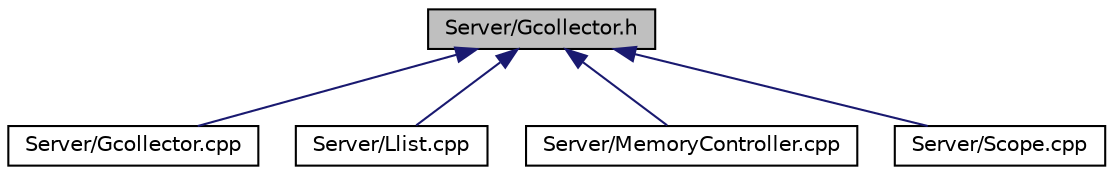 digraph "Server/Gcollector.h"
{
 // INTERACTIVE_SVG=YES
 // LATEX_PDF_SIZE
  edge [fontname="Helvetica",fontsize="10",labelfontname="Helvetica",labelfontsize="10"];
  node [fontname="Helvetica",fontsize="10",shape=record];
  Node1 [label="Server/Gcollector.h",height=0.2,width=0.4,color="black", fillcolor="grey75", style="filled", fontcolor="black",tooltip=" "];
  Node1 -> Node2 [dir="back",color="midnightblue",fontsize="10",style="solid",fontname="Helvetica"];
  Node2 [label="Server/Gcollector.cpp",height=0.2,width=0.4,color="black", fillcolor="white", style="filled",URL="$Gcollector_8cpp.html",tooltip=" "];
  Node1 -> Node3 [dir="back",color="midnightblue",fontsize="10",style="solid",fontname="Helvetica"];
  Node3 [label="Server/Llist.cpp",height=0.2,width=0.4,color="black", fillcolor="white", style="filled",URL="$Llist_8cpp.html",tooltip=" "];
  Node1 -> Node4 [dir="back",color="midnightblue",fontsize="10",style="solid",fontname="Helvetica"];
  Node4 [label="Server/MemoryController.cpp",height=0.2,width=0.4,color="black", fillcolor="white", style="filled",URL="$MemoryController_8cpp.html",tooltip=" "];
  Node1 -> Node5 [dir="back",color="midnightblue",fontsize="10",style="solid",fontname="Helvetica"];
  Node5 [label="Server/Scope.cpp",height=0.2,width=0.4,color="black", fillcolor="white", style="filled",URL="$Scope_8cpp.html",tooltip=" "];
}
